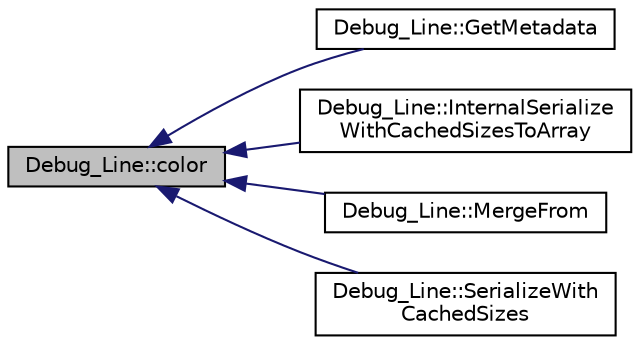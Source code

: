 digraph "Debug_Line::color"
{
 // INTERACTIVE_SVG=YES
  edge [fontname="Helvetica",fontsize="10",labelfontname="Helvetica",labelfontsize="10"];
  node [fontname="Helvetica",fontsize="10",shape=record];
  rankdir="LR";
  Node1 [label="Debug_Line::color",height=0.2,width=0.4,color="black", fillcolor="grey75", style="filled", fontcolor="black"];
  Node1 -> Node2 [dir="back",color="midnightblue",fontsize="10",style="solid",fontname="Helvetica"];
  Node2 [label="Debug_Line::GetMetadata",height=0.2,width=0.4,color="black", fillcolor="white", style="filled",URL="$d0/d2a/class_debug___line.html#a4db8ca60fdcc83e06e923b39d02a60ea"];
  Node1 -> Node3 [dir="back",color="midnightblue",fontsize="10",style="solid",fontname="Helvetica"];
  Node3 [label="Debug_Line::InternalSerialize\lWithCachedSizesToArray",height=0.2,width=0.4,color="black", fillcolor="white", style="filled",URL="$d0/d2a/class_debug___line.html#ac8fcf92aa124927785bc4f27179db132"];
  Node1 -> Node4 [dir="back",color="midnightblue",fontsize="10",style="solid",fontname="Helvetica"];
  Node4 [label="Debug_Line::MergeFrom",height=0.2,width=0.4,color="black", fillcolor="white", style="filled",URL="$d0/d2a/class_debug___line.html#a552ff9f517557641f3b1b85216ebc466"];
  Node1 -> Node5 [dir="back",color="midnightblue",fontsize="10",style="solid",fontname="Helvetica"];
  Node5 [label="Debug_Line::SerializeWith\lCachedSizes",height=0.2,width=0.4,color="black", fillcolor="white", style="filled",URL="$d0/d2a/class_debug___line.html#a8964bd9edd2a0c5650ab322407369608"];
}
